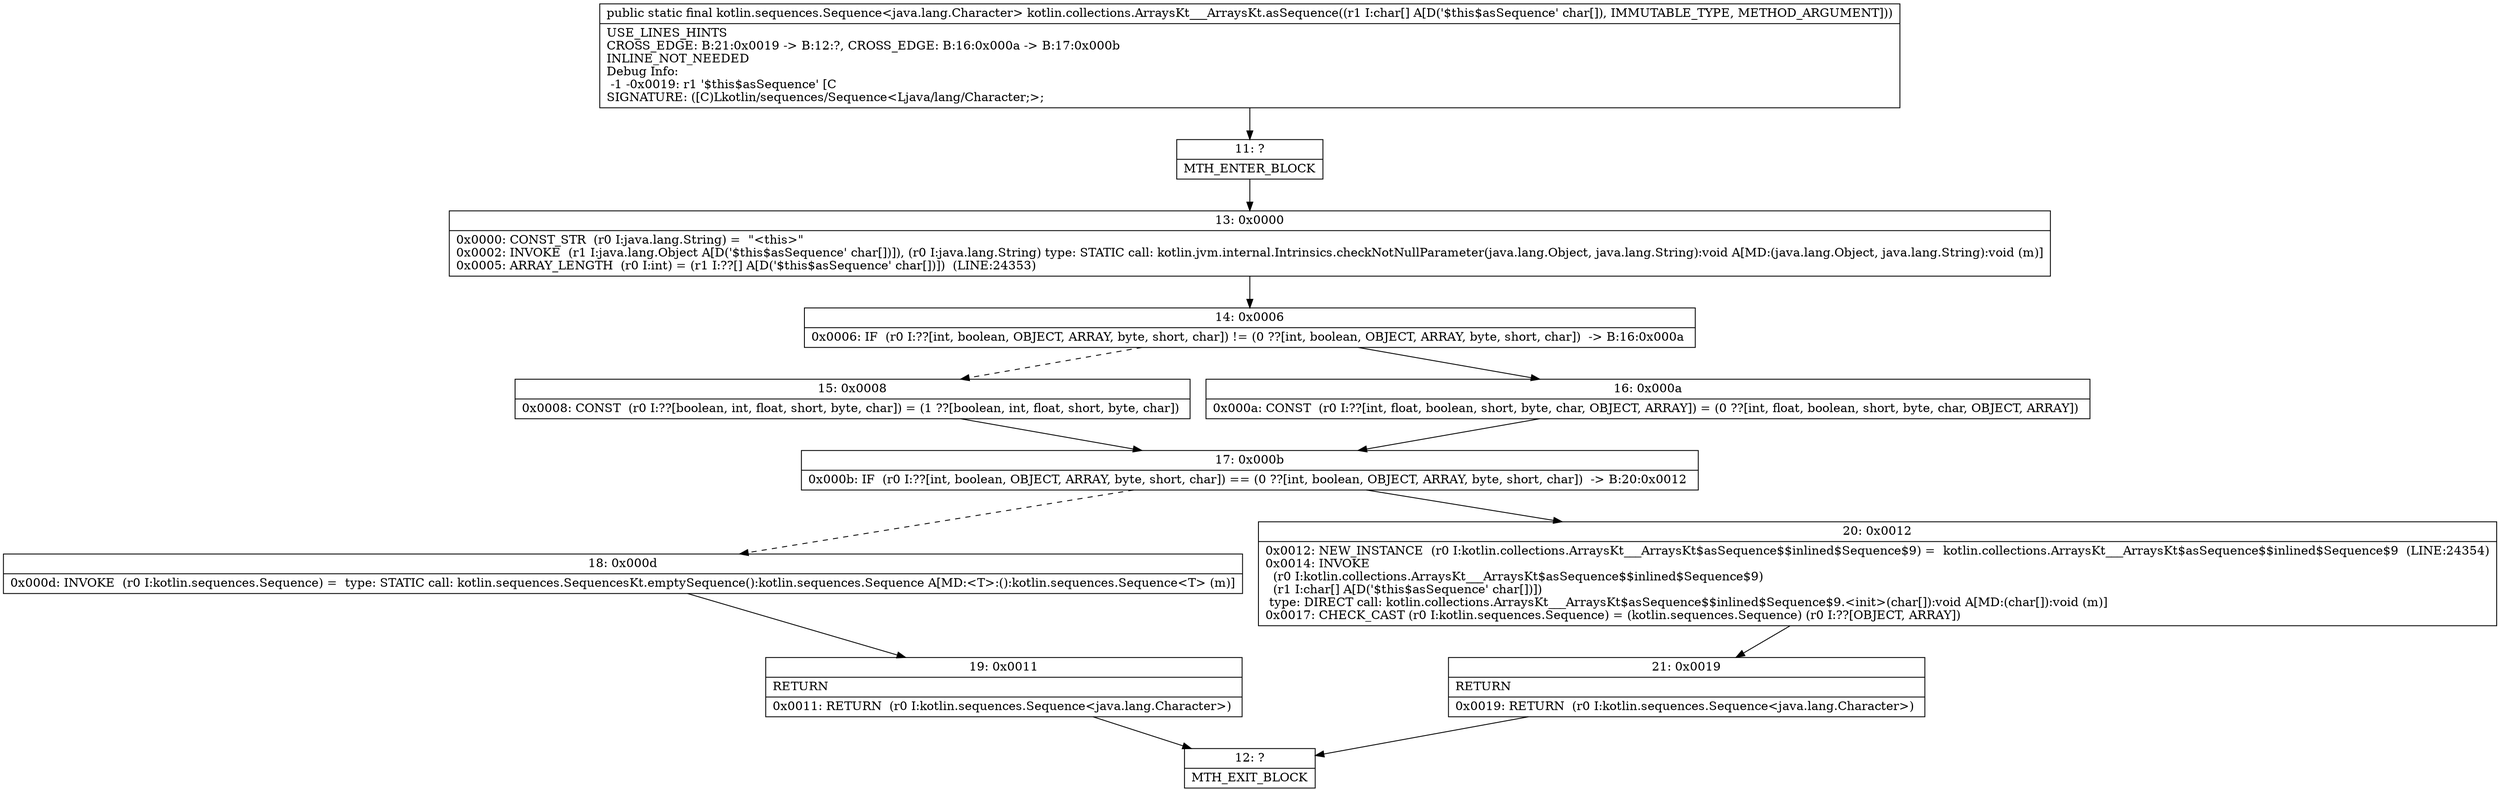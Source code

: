 digraph "CFG forkotlin.collections.ArraysKt___ArraysKt.asSequence([C)Lkotlin\/sequences\/Sequence;" {
Node_11 [shape=record,label="{11\:\ ?|MTH_ENTER_BLOCK\l}"];
Node_13 [shape=record,label="{13\:\ 0x0000|0x0000: CONST_STR  (r0 I:java.lang.String) =  \"\<this\>\" \l0x0002: INVOKE  (r1 I:java.lang.Object A[D('$this$asSequence' char[])]), (r0 I:java.lang.String) type: STATIC call: kotlin.jvm.internal.Intrinsics.checkNotNullParameter(java.lang.Object, java.lang.String):void A[MD:(java.lang.Object, java.lang.String):void (m)]\l0x0005: ARRAY_LENGTH  (r0 I:int) = (r1 I:??[] A[D('$this$asSequence' char[])])  (LINE:24353)\l}"];
Node_14 [shape=record,label="{14\:\ 0x0006|0x0006: IF  (r0 I:??[int, boolean, OBJECT, ARRAY, byte, short, char]) != (0 ??[int, boolean, OBJECT, ARRAY, byte, short, char])  \-\> B:16:0x000a \l}"];
Node_15 [shape=record,label="{15\:\ 0x0008|0x0008: CONST  (r0 I:??[boolean, int, float, short, byte, char]) = (1 ??[boolean, int, float, short, byte, char]) \l}"];
Node_17 [shape=record,label="{17\:\ 0x000b|0x000b: IF  (r0 I:??[int, boolean, OBJECT, ARRAY, byte, short, char]) == (0 ??[int, boolean, OBJECT, ARRAY, byte, short, char])  \-\> B:20:0x0012 \l}"];
Node_18 [shape=record,label="{18\:\ 0x000d|0x000d: INVOKE  (r0 I:kotlin.sequences.Sequence) =  type: STATIC call: kotlin.sequences.SequencesKt.emptySequence():kotlin.sequences.Sequence A[MD:\<T\>:():kotlin.sequences.Sequence\<T\> (m)]\l}"];
Node_19 [shape=record,label="{19\:\ 0x0011|RETURN\l|0x0011: RETURN  (r0 I:kotlin.sequences.Sequence\<java.lang.Character\>) \l}"];
Node_12 [shape=record,label="{12\:\ ?|MTH_EXIT_BLOCK\l}"];
Node_20 [shape=record,label="{20\:\ 0x0012|0x0012: NEW_INSTANCE  (r0 I:kotlin.collections.ArraysKt___ArraysKt$asSequence$$inlined$Sequence$9) =  kotlin.collections.ArraysKt___ArraysKt$asSequence$$inlined$Sequence$9  (LINE:24354)\l0x0014: INVOKE  \l  (r0 I:kotlin.collections.ArraysKt___ArraysKt$asSequence$$inlined$Sequence$9)\l  (r1 I:char[] A[D('$this$asSequence' char[])])\l type: DIRECT call: kotlin.collections.ArraysKt___ArraysKt$asSequence$$inlined$Sequence$9.\<init\>(char[]):void A[MD:(char[]):void (m)]\l0x0017: CHECK_CAST (r0 I:kotlin.sequences.Sequence) = (kotlin.sequences.Sequence) (r0 I:??[OBJECT, ARRAY]) \l}"];
Node_21 [shape=record,label="{21\:\ 0x0019|RETURN\l|0x0019: RETURN  (r0 I:kotlin.sequences.Sequence\<java.lang.Character\>) \l}"];
Node_16 [shape=record,label="{16\:\ 0x000a|0x000a: CONST  (r0 I:??[int, float, boolean, short, byte, char, OBJECT, ARRAY]) = (0 ??[int, float, boolean, short, byte, char, OBJECT, ARRAY]) \l}"];
MethodNode[shape=record,label="{public static final kotlin.sequences.Sequence\<java.lang.Character\> kotlin.collections.ArraysKt___ArraysKt.asSequence((r1 I:char[] A[D('$this$asSequence' char[]), IMMUTABLE_TYPE, METHOD_ARGUMENT]))  | USE_LINES_HINTS\lCROSS_EDGE: B:21:0x0019 \-\> B:12:?, CROSS_EDGE: B:16:0x000a \-\> B:17:0x000b\lINLINE_NOT_NEEDED\lDebug Info:\l  \-1 \-0x0019: r1 '$this$asSequence' [C\lSIGNATURE: ([C)Lkotlin\/sequences\/Sequence\<Ljava\/lang\/Character;\>;\l}"];
MethodNode -> Node_11;Node_11 -> Node_13;
Node_13 -> Node_14;
Node_14 -> Node_15[style=dashed];
Node_14 -> Node_16;
Node_15 -> Node_17;
Node_17 -> Node_18[style=dashed];
Node_17 -> Node_20;
Node_18 -> Node_19;
Node_19 -> Node_12;
Node_20 -> Node_21;
Node_21 -> Node_12;
Node_16 -> Node_17;
}


